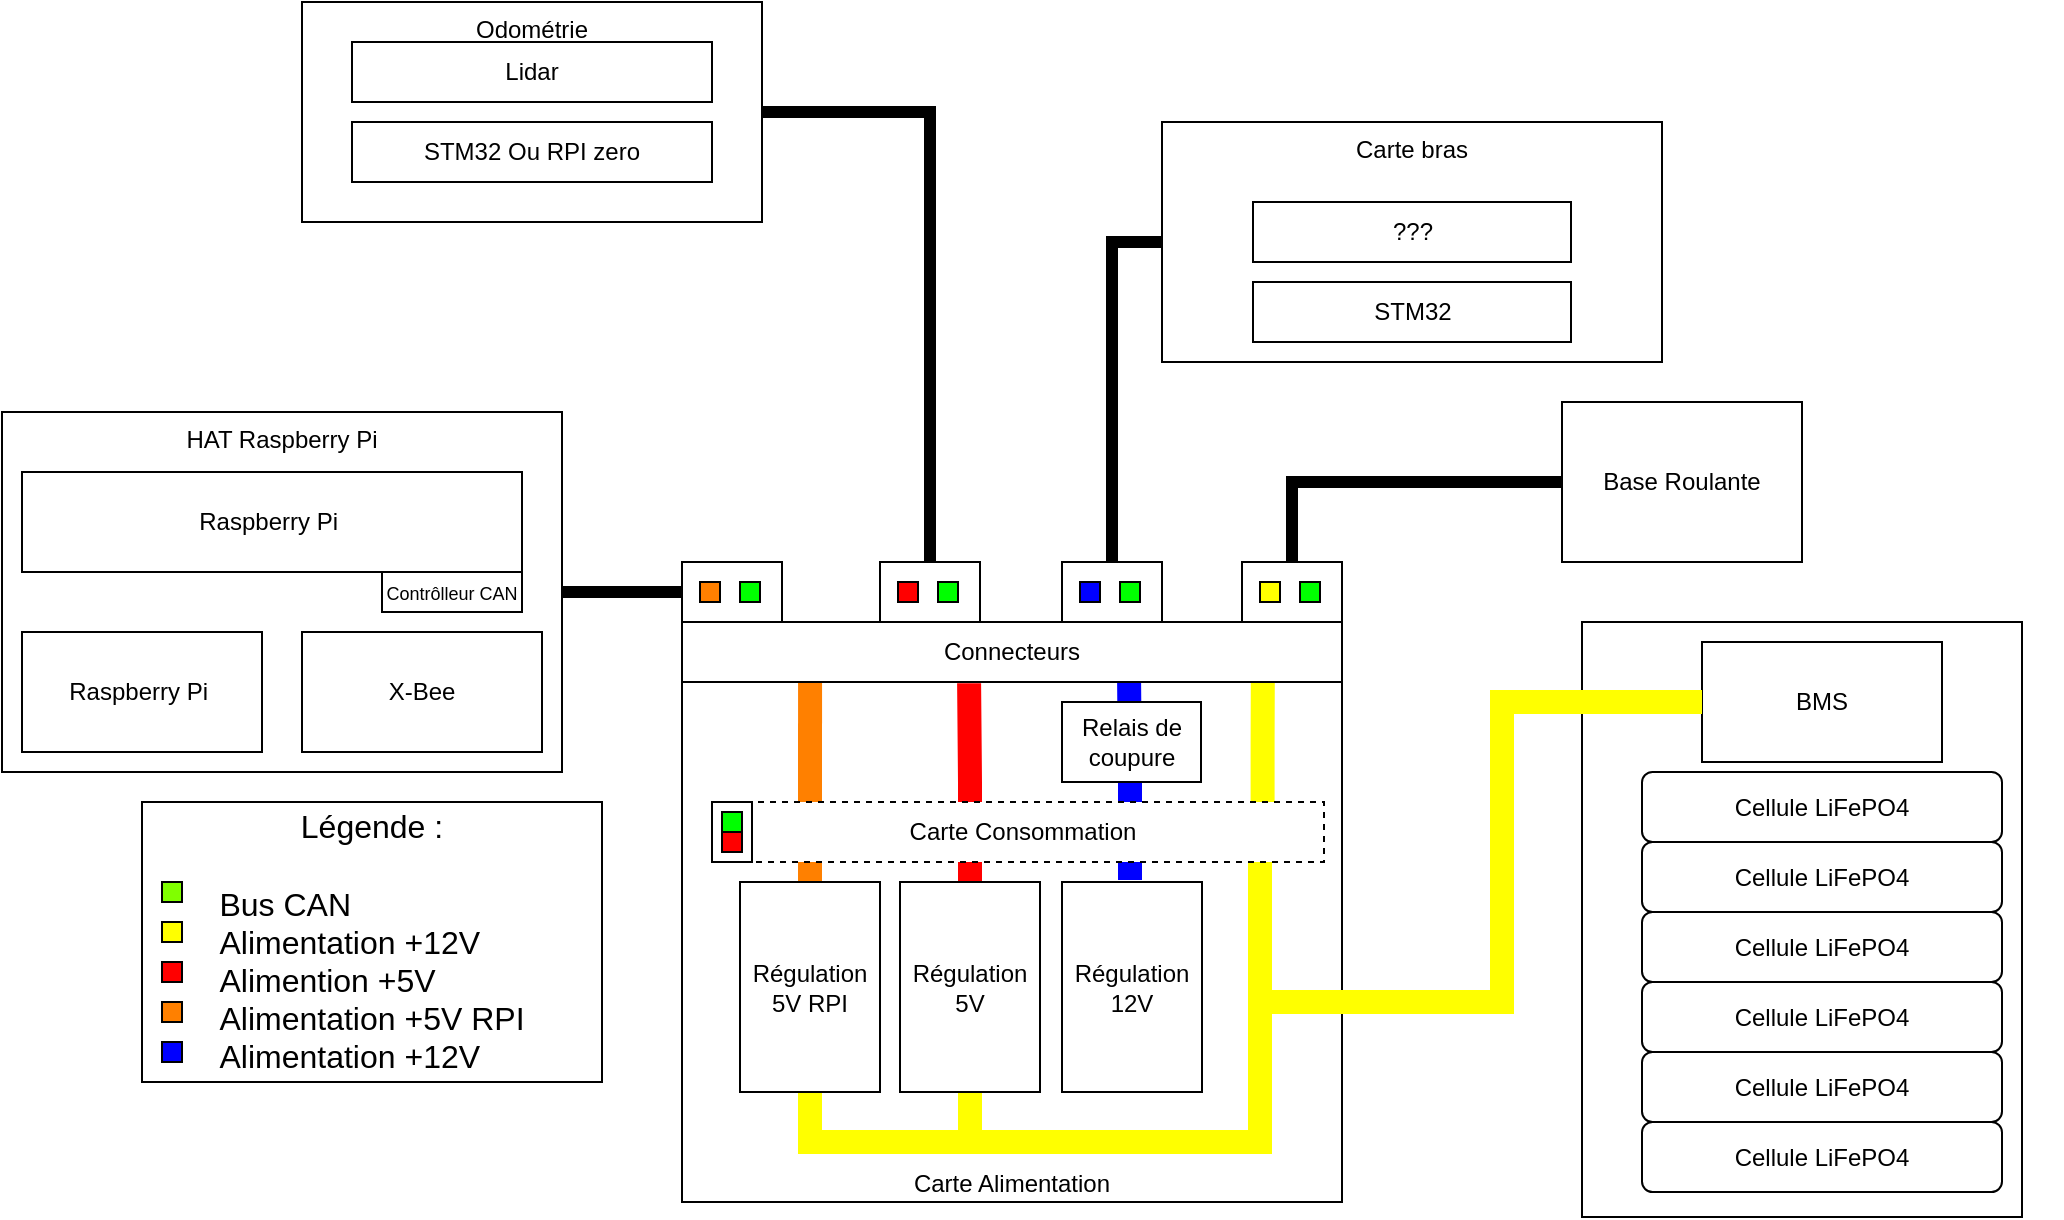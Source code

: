 <mxfile version="16.1.2" type="device"><diagram id="JpveLo8PaYovJ9PGyjTf" name="Page-1"><mxGraphModel dx="868" dy="563" grid="1" gridSize="10" guides="1" tooltips="1" connect="1" arrows="1" fold="1" page="1" pageScale="1" pageWidth="827" pageHeight="1169" math="0" shadow="0"><root><mxCell id="0"/><mxCell id="1" parent="0"/><mxCell id="44TB2KRQQcfzeu8KFtdc-42" value="Carte Alimentation" style="rounded=0;whiteSpace=wrap;html=1;verticalAlign=bottom;" parent="1" vertex="1"><mxGeometry x="920" y="380" width="330" height="260" as="geometry"/></mxCell><mxCell id="-E3k1kJGh9sHyTYKa1nS-39" style="edgeStyle=orthogonalEdgeStyle;rounded=0;jumpSize=6;orthogonalLoop=1;jettySize=auto;html=1;exitX=1;exitY=0.5;exitDx=0;exitDy=0;endArrow=none;endFill=0;targetPerimeterSpacing=0;strokeColor=#000000;strokeWidth=6;entryX=0;entryY=0.5;entryDx=0;entryDy=0;" parent="1" source="44TB2KRQQcfzeu8KFtdc-1" target="-E3k1kJGh9sHyTYKa1nS-5" edge="1"><mxGeometry relative="1" as="geometry"><mxPoint x="890" y="280" as="targetPoint"/></mxGeometry></mxCell><mxCell id="7BKwCYo5F2u6xzoC-rP1-3" style="edgeStyle=orthogonalEdgeStyle;rounded=0;orthogonalLoop=1;jettySize=auto;html=1;entryX=0.435;entryY=1.021;entryDx=0;entryDy=0;entryPerimeter=0;fontColor=#000000;endArrow=none;endFill=0;strokeColor=#0000FF;strokeWidth=12;" parent="1" edge="1"><mxGeometry relative="1" as="geometry"><mxPoint x="1143.55" y="380" as="targetPoint"/><mxPoint x="1144" y="479" as="sourcePoint"/><Array as="points"><mxPoint x="1144" y="430"/></Array></mxGeometry></mxCell><mxCell id="-E3k1kJGh9sHyTYKa1nS-47" style="edgeStyle=orthogonalEdgeStyle;rounded=0;jumpSize=6;orthogonalLoop=1;jettySize=auto;html=1;exitX=0;exitY=0.5;exitDx=0;exitDy=0;entryX=0.5;entryY=0;entryDx=0;entryDy=0;endArrow=none;endFill=0;targetPerimeterSpacing=0;strokeColor=#000000;strokeWidth=6;" parent="1" source="44TB2KRQQcfzeu8KFtdc-5" target="-E3k1kJGh9sHyTYKa1nS-44" edge="1"><mxGeometry relative="1" as="geometry"/></mxCell><mxCell id="44TB2KRQQcfzeu8KFtdc-5" value="Base Roulante" style="rounded=0;whiteSpace=wrap;html=1;" parent="1" vertex="1"><mxGeometry x="1360" y="240" width="120" height="80" as="geometry"/></mxCell><mxCell id="44TB2KRQQcfzeu8KFtdc-20" value="" style="group" parent="1" vertex="1" connectable="0"><mxGeometry x="1360" y="350" width="250" height="297.5" as="geometry"/></mxCell><mxCell id="44TB2KRQQcfzeu8KFtdc-15" value="" style="rounded=0;whiteSpace=wrap;html=1;" parent="44TB2KRQQcfzeu8KFtdc-20" vertex="1"><mxGeometry x="10" width="220" height="297.5" as="geometry"/></mxCell><mxCell id="44TB2KRQQcfzeu8KFtdc-19" value="" style="group" parent="44TB2KRQQcfzeu8KFtdc-20" vertex="1" connectable="0"><mxGeometry x="40" y="75" width="200" height="222.5" as="geometry"/></mxCell><mxCell id="44TB2KRQQcfzeu8KFtdc-9" value="Cellule LiFePO4" style="rounded=1;whiteSpace=wrap;html=1;" parent="44TB2KRQQcfzeu8KFtdc-19" vertex="1"><mxGeometry y="140" width="180" height="35" as="geometry"/></mxCell><mxCell id="44TB2KRQQcfzeu8KFtdc-12" value="Cellule LiFePO4" style="rounded=1;whiteSpace=wrap;html=1;" parent="44TB2KRQQcfzeu8KFtdc-19" vertex="1"><mxGeometry y="105" width="180" height="35" as="geometry"/></mxCell><mxCell id="44TB2KRQQcfzeu8KFtdc-11" value="Cellule LiFePO4" style="rounded=1;whiteSpace=wrap;html=1;" parent="44TB2KRQQcfzeu8KFtdc-19" vertex="1"><mxGeometry y="70" width="180" height="35" as="geometry"/></mxCell><mxCell id="44TB2KRQQcfzeu8KFtdc-8" value="Cellule LiFePO4" style="rounded=1;whiteSpace=wrap;html=1;" parent="44TB2KRQQcfzeu8KFtdc-19" vertex="1"><mxGeometry y="175" width="180" height="35" as="geometry"/></mxCell><mxCell id="44TB2KRQQcfzeu8KFtdc-10" value="Cellule LiFePO4" style="rounded=1;whiteSpace=wrap;html=1;" parent="44TB2KRQQcfzeu8KFtdc-19" vertex="1"><mxGeometry y="35" width="180" height="35" as="geometry"/></mxCell><mxCell id="44TB2KRQQcfzeu8KFtdc-2" value="Cellule LiFePO4" style="rounded=1;whiteSpace=wrap;html=1;" parent="44TB2KRQQcfzeu8KFtdc-19" vertex="1"><mxGeometry width="180" height="35" as="geometry"/></mxCell><mxCell id="44TB2KRQQcfzeu8KFtdc-3" value="BMS" style="rounded=0;whiteSpace=wrap;html=1;" parent="44TB2KRQQcfzeu8KFtdc-20" vertex="1"><mxGeometry x="70" y="10" width="120" height="60" as="geometry"/></mxCell><mxCell id="44TB2KRQQcfzeu8KFtdc-34" style="edgeStyle=orthogonalEdgeStyle;rounded=0;orthogonalLoop=1;jettySize=auto;html=1;exitX=0.5;exitY=1;exitDx=0;exitDy=0;endArrow=none;endFill=0;strokeColor=#FFFF00;strokeWidth=12;fontColor=#000000;" parent="1" source="44TB2KRQQcfzeu8KFtdc-25" edge="1"><mxGeometry relative="1" as="geometry"><mxPoint x="1209" y="610" as="targetPoint"/><Array as="points"><mxPoint x="1064" y="610"/><mxPoint x="1209" y="610"/></Array></mxGeometry></mxCell><mxCell id="44TB2KRQQcfzeu8KFtdc-40" style="edgeStyle=orthogonalEdgeStyle;rounded=0;orthogonalLoop=1;jettySize=auto;html=1;exitX=0.5;exitY=0;exitDx=0;exitDy=0;entryX=0.435;entryY=1.021;entryDx=0;entryDy=0;entryPerimeter=0;fontColor=#000000;endArrow=none;endFill=0;strokeColor=#FF0000;strokeWidth=12;" parent="1" source="44TB2KRQQcfzeu8KFtdc-25" target="-E3k1kJGh9sHyTYKa1nS-4" edge="1"><mxGeometry relative="1" as="geometry"><mxPoint x="1063.92" y="451.76" as="targetPoint"/></mxGeometry></mxCell><mxCell id="44TB2KRQQcfzeu8KFtdc-25" value="Régulation 5V" style="whiteSpace=wrap;html=1;rounded=0;" parent="1" vertex="1"><mxGeometry x="1029" y="480" width="70" height="105" as="geometry"/></mxCell><mxCell id="44TB2KRQQcfzeu8KFtdc-35" style="edgeStyle=orthogonalEdgeStyle;rounded=0;orthogonalLoop=1;jettySize=auto;html=1;exitX=0.5;exitY=1;exitDx=0;exitDy=0;endArrow=none;endFill=0;strokeColor=#FFFF00;strokeWidth=12;fontColor=#000000;" parent="1" source="44TB2KRQQcfzeu8KFtdc-26" edge="1"><mxGeometry relative="1" as="geometry"><mxPoint x="1209" y="520" as="targetPoint"/><Array as="points"><mxPoint x="984" y="610"/><mxPoint x="1209" y="610"/></Array></mxGeometry></mxCell><mxCell id="44TB2KRQQcfzeu8KFtdc-39" style="edgeStyle=orthogonalEdgeStyle;rounded=0;orthogonalLoop=1;jettySize=auto;html=1;exitX=0.5;exitY=0;exitDx=0;exitDy=0;fontColor=#000000;endArrow=none;endFill=0;strokeColor=#FF8000;strokeWidth=12;entryX=0.194;entryY=0.982;entryDx=0;entryDy=0;entryPerimeter=0;" parent="1" source="44TB2KRQQcfzeu8KFtdc-26" target="-E3k1kJGh9sHyTYKa1nS-4" edge="1"><mxGeometry relative="1" as="geometry"><mxPoint x="984" y="410" as="targetPoint"/><Array as="points"/></mxGeometry></mxCell><mxCell id="44TB2KRQQcfzeu8KFtdc-26" value="Régulation 5V RPI" style="whiteSpace=wrap;html=1;rounded=0;" parent="1" vertex="1"><mxGeometry x="949" y="480" width="70" height="105" as="geometry"/></mxCell><mxCell id="44TB2KRQQcfzeu8KFtdc-38" style="edgeStyle=orthogonalEdgeStyle;rounded=0;orthogonalLoop=1;jettySize=auto;html=1;fontColor=#000000;endArrow=none;endFill=0;strokeColor=#FFFF00;strokeWidth=12;" parent="1" edge="1"><mxGeometry relative="1" as="geometry"><mxPoint x="1209" y="610" as="targetPoint"/><mxPoint x="1209" y="520" as="sourcePoint"/></mxGeometry></mxCell><mxCell id="44TB2KRQQcfzeu8KFtdc-41" style="edgeStyle=orthogonalEdgeStyle;rounded=0;orthogonalLoop=1;jettySize=auto;html=1;fontColor=#000000;endArrow=none;endFill=0;strokeColor=#FFFF00;strokeWidth=12;" parent="1" edge="1"><mxGeometry relative="1" as="geometry"><mxPoint x="1209" y="451" as="targetPoint"/><Array as="points"><mxPoint x="1209" y="490"/></Array><mxPoint x="1209" y="530" as="sourcePoint"/></mxGeometry></mxCell><mxCell id="44TB2KRQQcfzeu8KFtdc-46" value="" style="group" parent="1" vertex="1" connectable="0"><mxGeometry x="730" y="40" width="230" height="110" as="geometry"/></mxCell><mxCell id="44TB2KRQQcfzeu8KFtdc-43" value="Odométrie" style="whiteSpace=wrap;html=1;rounded=0;verticalAlign=top;" parent="44TB2KRQQcfzeu8KFtdc-46" vertex="1"><mxGeometry width="230" height="110" as="geometry"/></mxCell><mxCell id="44TB2KRQQcfzeu8KFtdc-7" value="Lidar" style="whiteSpace=wrap;html=1;" parent="44TB2KRQQcfzeu8KFtdc-46" vertex="1"><mxGeometry x="25" y="20" width="180" height="30" as="geometry"/></mxCell><mxCell id="44TB2KRQQcfzeu8KFtdc-45" value="STM32 Ou RPI zero" style="whiteSpace=wrap;html=1;" parent="44TB2KRQQcfzeu8KFtdc-46" vertex="1"><mxGeometry x="25" y="60" width="180" height="30" as="geometry"/></mxCell><mxCell id="44TB2KRQQcfzeu8KFtdc-59" style="edgeStyle=orthogonalEdgeStyle;rounded=0;orthogonalLoop=1;jettySize=auto;html=1;exitX=0;exitY=0.5;exitDx=0;exitDy=0;fontColor=#000000;endArrow=none;endFill=0;strokeColor=#FFFF00;strokeWidth=12;" parent="1" source="44TB2KRQQcfzeu8KFtdc-3" edge="1"><mxGeometry relative="1" as="geometry"><mxPoint x="1210" y="540" as="targetPoint"/><Array as="points"><mxPoint x="1330" y="390"/><mxPoint x="1330" y="540"/></Array></mxGeometry></mxCell><mxCell id="44TB2KRQQcfzeu8KFtdc-63" value="" style="group" parent="1" vertex="1" connectable="0"><mxGeometry x="1160" y="100" width="250" height="120" as="geometry"/></mxCell><mxCell id="44TB2KRQQcfzeu8KFtdc-60" value="Carte bras" style="rounded=0;whiteSpace=wrap;html=1;verticalAlign=top;" parent="44TB2KRQQcfzeu8KFtdc-63" vertex="1"><mxGeometry width="250" height="120" as="geometry"/></mxCell><mxCell id="44TB2KRQQcfzeu8KFtdc-61" value="STM32" style="whiteSpace=wrap;html=1;rounded=0;verticalAlign=middle;labelBackgroundColor=default;" parent="44TB2KRQQcfzeu8KFtdc-63" vertex="1"><mxGeometry x="45.5" y="80" width="159" height="30" as="geometry"/></mxCell><mxCell id="44TB2KRQQcfzeu8KFtdc-62" value="???" style="whiteSpace=wrap;html=1;rounded=0;verticalAlign=middle;labelBackgroundColor=default;" parent="44TB2KRQQcfzeu8KFtdc-63" vertex="1"><mxGeometry x="45.5" y="40" width="159" height="30" as="geometry"/></mxCell><mxCell id="-E3k1kJGh9sHyTYKa1nS-3" style="edgeStyle=orthogonalEdgeStyle;rounded=0;orthogonalLoop=1;jettySize=auto;html=1;exitX=0.898;exitY=0.044;exitDx=0;exitDy=0;fontColor=#000000;endArrow=none;endFill=0;strokeColor=#FFFF00;strokeWidth=12;entryX=0.88;entryY=1.003;entryDx=0;entryDy=0;entryPerimeter=0;exitPerimeter=0;" parent="1" source="44TB2KRQQcfzeu8KFtdc-4" target="-E3k1kJGh9sHyTYKa1nS-4" edge="1"><mxGeometry relative="1" as="geometry"><mxPoint x="1210.0" y="420" as="sourcePoint"/><mxPoint x="1210" y="390" as="targetPoint"/></mxGeometry></mxCell><mxCell id="-E3k1kJGh9sHyTYKa1nS-4" value="Connecteurs" style="whiteSpace=wrap;html=1;" parent="1" vertex="1"><mxGeometry x="920" y="350" width="330" height="30" as="geometry"/></mxCell><mxCell id="-E3k1kJGh9sHyTYKa1nS-9" value="" style="group;fillColor=none;" parent="1" vertex="1" connectable="0"><mxGeometry x="920" y="320" width="50" height="30" as="geometry"/></mxCell><mxCell id="-E3k1kJGh9sHyTYKa1nS-5" value="" style="rounded=0;whiteSpace=wrap;html=1;" parent="-E3k1kJGh9sHyTYKa1nS-9" vertex="1"><mxGeometry width="50" height="30" as="geometry"/></mxCell><mxCell id="-E3k1kJGh9sHyTYKa1nS-7" value="" style="rounded=0;whiteSpace=wrap;html=1;fillColor=#00FF00;" parent="-E3k1kJGh9sHyTYKa1nS-9" vertex="1"><mxGeometry x="29" y="10" width="10" height="10" as="geometry"/></mxCell><mxCell id="-E3k1kJGh9sHyTYKa1nS-8" value="" style="rounded=0;whiteSpace=wrap;html=1;fillColor=#FF8000;" parent="-E3k1kJGh9sHyTYKa1nS-9" vertex="1"><mxGeometry x="9" y="10" width="10" height="10" as="geometry"/></mxCell><mxCell id="-E3k1kJGh9sHyTYKa1nS-10" value="" style="group;fillColor=none;" parent="1" vertex="1" connectable="0"><mxGeometry x="1019" y="320" width="50" height="30" as="geometry"/></mxCell><mxCell id="-E3k1kJGh9sHyTYKa1nS-11" value="" style="rounded=0;whiteSpace=wrap;html=1;" parent="-E3k1kJGh9sHyTYKa1nS-10" vertex="1"><mxGeometry width="50" height="30" as="geometry"/></mxCell><mxCell id="-E3k1kJGh9sHyTYKa1nS-12" value="" style="rounded=0;whiteSpace=wrap;html=1;fillColor=#00FF00;" parent="-E3k1kJGh9sHyTYKa1nS-10" vertex="1"><mxGeometry x="29" y="10" width="10" height="10" as="geometry"/></mxCell><mxCell id="-E3k1kJGh9sHyTYKa1nS-13" value="" style="rounded=0;whiteSpace=wrap;html=1;fillColor=#FF0000;" parent="-E3k1kJGh9sHyTYKa1nS-10" vertex="1"><mxGeometry x="9" y="10" width="10" height="10" as="geometry"/></mxCell><mxCell id="-E3k1kJGh9sHyTYKa1nS-40" style="edgeStyle=orthogonalEdgeStyle;rounded=0;jumpSize=6;orthogonalLoop=1;jettySize=auto;html=1;exitX=1;exitY=0.5;exitDx=0;exitDy=0;entryX=0.5;entryY=0;entryDx=0;entryDy=0;endArrow=none;endFill=0;targetPerimeterSpacing=0;strokeColor=#000000;strokeWidth=6;" parent="1" source="44TB2KRQQcfzeu8KFtdc-43" target="-E3k1kJGh9sHyTYKa1nS-11" edge="1"><mxGeometry relative="1" as="geometry"/></mxCell><mxCell id="-E3k1kJGh9sHyTYKa1nS-43" value="" style="group;fillColor=none;" parent="1" vertex="1" connectable="0"><mxGeometry x="1200" y="320" width="50" height="30" as="geometry"/></mxCell><mxCell id="-E3k1kJGh9sHyTYKa1nS-44" value="" style="rounded=0;whiteSpace=wrap;html=1;" parent="-E3k1kJGh9sHyTYKa1nS-43" vertex="1"><mxGeometry width="50" height="30" as="geometry"/></mxCell><mxCell id="-E3k1kJGh9sHyTYKa1nS-45" value="" style="rounded=0;whiteSpace=wrap;html=1;fillColor=#00FF00;" parent="-E3k1kJGh9sHyTYKa1nS-43" vertex="1"><mxGeometry x="29" y="10" width="10" height="10" as="geometry"/></mxCell><mxCell id="-E3k1kJGh9sHyTYKa1nS-46" value="" style="rounded=0;whiteSpace=wrap;html=1;fillColor=#FFFF00;" parent="-E3k1kJGh9sHyTYKa1nS-43" vertex="1"><mxGeometry x="9" y="10" width="10" height="10" as="geometry"/></mxCell><mxCell id="-E3k1kJGh9sHyTYKa1nS-48" style="edgeStyle=orthogonalEdgeStyle;rounded=0;jumpSize=6;orthogonalLoop=1;jettySize=auto;html=1;exitX=0;exitY=0.5;exitDx=0;exitDy=0;endArrow=none;endFill=0;targetPerimeterSpacing=0;strokeColor=#000000;strokeWidth=6;entryX=0.5;entryY=0;entryDx=0;entryDy=0;" parent="1" source="44TB2KRQQcfzeu8KFtdc-60" edge="1" target="7BKwCYo5F2u6xzoC-rP1-7"><mxGeometry relative="1" as="geometry"><mxPoint x="1134" y="290" as="targetPoint"/></mxGeometry></mxCell><mxCell id="-E3k1kJGh9sHyTYKa1nS-54" value="" style="group" parent="1" vertex="1" connectable="0"><mxGeometry x="650" y="440" width="230" height="130" as="geometry"/></mxCell><mxCell id="-E3k1kJGh9sHyTYKa1nS-49" value="&lt;font style=&quot;font-size: 16px&quot;&gt;Légende :&lt;br style=&quot;font-size: 16px&quot;&gt;&lt;br style=&quot;font-size: 16px&quot;&gt;&lt;/font&gt;&lt;div style=&quot;text-align: left ; font-size: 16px&quot;&gt;&lt;span style=&quot;font-size: 16px&quot;&gt;&lt;font style=&quot;font-size: 16px&quot;&gt;Bus CAN&lt;/font&gt;&lt;/span&gt;&lt;/div&gt;&lt;font style=&quot;font-size: 16px&quot;&gt;&lt;div style=&quot;text-align: left ; font-size: 16px&quot;&gt;&lt;span style=&quot;font-size: 16px&quot;&gt;Alimentation +12V&lt;/span&gt;&lt;/div&gt;&lt;div style=&quot;text-align: left ; font-size: 16px&quot;&gt;&lt;span style=&quot;font-size: 16px&quot;&gt;Alimention +5V&lt;/span&gt;&lt;/div&gt;&lt;div style=&quot;text-align: left ; font-size: 16px&quot;&gt;Alimentation +5V RPI&lt;/div&gt;&lt;div style=&quot;text-align: left ; font-size: 16px&quot;&gt;Alimentation +12V&lt;/div&gt;&lt;/font&gt;" style="rounded=0;whiteSpace=wrap;html=1;fontSize=16;" parent="-E3k1kJGh9sHyTYKa1nS-54" vertex="1"><mxGeometry width="230" height="140" as="geometry"/></mxCell><mxCell id="-E3k1kJGh9sHyTYKa1nS-50" value="" style="rounded=0;whiteSpace=wrap;html=1;fillColor=#80FF00;" parent="-E3k1kJGh9sHyTYKa1nS-54" vertex="1"><mxGeometry x="10" y="40" width="10" height="10" as="geometry"/></mxCell><mxCell id="-E3k1kJGh9sHyTYKa1nS-51" value="" style="rounded=0;whiteSpace=wrap;html=1;fillColor=#FFFF00;" parent="-E3k1kJGh9sHyTYKa1nS-54" vertex="1"><mxGeometry x="10" y="60" width="10" height="10" as="geometry"/></mxCell><mxCell id="-E3k1kJGh9sHyTYKa1nS-52" value="" style="rounded=0;whiteSpace=wrap;html=1;fillColor=#FF8000;" parent="-E3k1kJGh9sHyTYKa1nS-54" vertex="1"><mxGeometry x="10" y="100" width="10" height="10" as="geometry"/></mxCell><mxCell id="-E3k1kJGh9sHyTYKa1nS-53" value="" style="rounded=0;whiteSpace=wrap;html=1;fillColor=#FF0000;" parent="-E3k1kJGh9sHyTYKa1nS-54" vertex="1"><mxGeometry x="10" y="80" width="10" height="10" as="geometry"/></mxCell><mxCell id="7BKwCYo5F2u6xzoC-rP1-5" value="" style="rounded=0;whiteSpace=wrap;html=1;fillColor=#0000FF;" parent="-E3k1kJGh9sHyTYKa1nS-54" vertex="1"><mxGeometry x="10" y="120" width="10" height="10" as="geometry"/></mxCell><mxCell id="44TB2KRQQcfzeu8KFtdc-4" value="Carte Consommation" style="rounded=0;whiteSpace=wrap;html=1;dashed=1;" parent="1" vertex="1"><mxGeometry x="940" y="440" width="301" height="30" as="geometry"/></mxCell><mxCell id="-E3k1kJGh9sHyTYKa1nS-62" value="Relais de coupure" style="rounded=0;whiteSpace=wrap;html=1;" parent="1" vertex="1"><mxGeometry x="1110" y="390" width="69.5" height="40" as="geometry"/></mxCell><mxCell id="-E3k1kJGh9sHyTYKa1nS-63" value="" style="group" parent="1" vertex="1" connectable="0"><mxGeometry x="935" y="440" width="20" height="30" as="geometry"/></mxCell><mxCell id="-E3k1kJGh9sHyTYKa1nS-58" value="" style="rounded=0;whiteSpace=wrap;html=1;rotation=-90;" parent="-E3k1kJGh9sHyTYKa1nS-63" vertex="1"><mxGeometry x="-5" y="5" width="30" height="20" as="geometry"/></mxCell><mxCell id="-E3k1kJGh9sHyTYKa1nS-59" value="" style="rounded=0;whiteSpace=wrap;html=1;fillColor=#00FF00;rotation=-90;" parent="-E3k1kJGh9sHyTYKa1nS-63" vertex="1"><mxGeometry x="5" y="5" width="10" height="10" as="geometry"/></mxCell><mxCell id="-E3k1kJGh9sHyTYKa1nS-60" value="" style="rounded=0;whiteSpace=wrap;html=1;fillColor=#FF0000;rotation=-90;" parent="-E3k1kJGh9sHyTYKa1nS-63" vertex="1"><mxGeometry x="5" y="15" width="10" height="10" as="geometry"/></mxCell><mxCell id="7BKwCYo5F2u6xzoC-rP1-2" value="Régulation 12V" style="whiteSpace=wrap;html=1;rounded=0;" parent="1" vertex="1"><mxGeometry x="1110" y="480" width="70" height="105" as="geometry"/></mxCell><mxCell id="7BKwCYo5F2u6xzoC-rP1-6" value="" style="group;fillColor=none;" parent="1" vertex="1" connectable="0"><mxGeometry x="1110" y="320" width="50" height="30" as="geometry"/></mxCell><mxCell id="7BKwCYo5F2u6xzoC-rP1-7" value="" style="rounded=0;whiteSpace=wrap;html=1;" parent="7BKwCYo5F2u6xzoC-rP1-6" vertex="1"><mxGeometry width="50" height="30" as="geometry"/></mxCell><mxCell id="7BKwCYo5F2u6xzoC-rP1-8" value="" style="rounded=0;whiteSpace=wrap;html=1;fillColor=#00FF00;" parent="7BKwCYo5F2u6xzoC-rP1-6" vertex="1"><mxGeometry x="29" y="10" width="10" height="10" as="geometry"/></mxCell><mxCell id="7BKwCYo5F2u6xzoC-rP1-9" value="" style="rounded=0;whiteSpace=wrap;html=1;fillColor=#0000FF;" parent="7BKwCYo5F2u6xzoC-rP1-6" vertex="1"><mxGeometry x="9" y="10" width="10" height="10" as="geometry"/></mxCell><mxCell id="u4MHSRJe8l4s6vNli1uG-5" value="" style="group" vertex="1" connectable="0" parent="1"><mxGeometry x="580" y="245" width="280" height="180" as="geometry"/></mxCell><mxCell id="44TB2KRQQcfzeu8KFtdc-1" value="HAT Raspberry Pi" style="rounded=0;whiteSpace=wrap;html=1;verticalAlign=top;" parent="u4MHSRJe8l4s6vNli1uG-5" vertex="1"><mxGeometry width="280" height="180" as="geometry"/></mxCell><mxCell id="u4MHSRJe8l4s6vNli1uG-1" value="Raspberry Pi&amp;nbsp;" style="rounded=0;whiteSpace=wrap;html=1;" vertex="1" parent="u4MHSRJe8l4s6vNli1uG-5"><mxGeometry x="10" y="30" width="250" height="50" as="geometry"/></mxCell><mxCell id="u4MHSRJe8l4s6vNli1uG-2" value="Raspberry Pi&amp;nbsp;" style="rounded=0;whiteSpace=wrap;html=1;" vertex="1" parent="u4MHSRJe8l4s6vNli1uG-5"><mxGeometry x="10" y="110" width="120" height="60" as="geometry"/></mxCell><mxCell id="u4MHSRJe8l4s6vNli1uG-3" value="X-Bee" style="rounded=0;whiteSpace=wrap;html=1;" vertex="1" parent="u4MHSRJe8l4s6vNli1uG-5"><mxGeometry x="150" y="110" width="120" height="60" as="geometry"/></mxCell><mxCell id="u4MHSRJe8l4s6vNli1uG-4" value="&lt;font style=&quot;font-size: 9px&quot;&gt;Contrôlleur CAN&lt;/font&gt;" style="rounded=0;whiteSpace=wrap;html=1;" vertex="1" parent="u4MHSRJe8l4s6vNli1uG-5"><mxGeometry x="190" y="80" width="70" height="20" as="geometry"/></mxCell></root></mxGraphModel></diagram></mxfile>